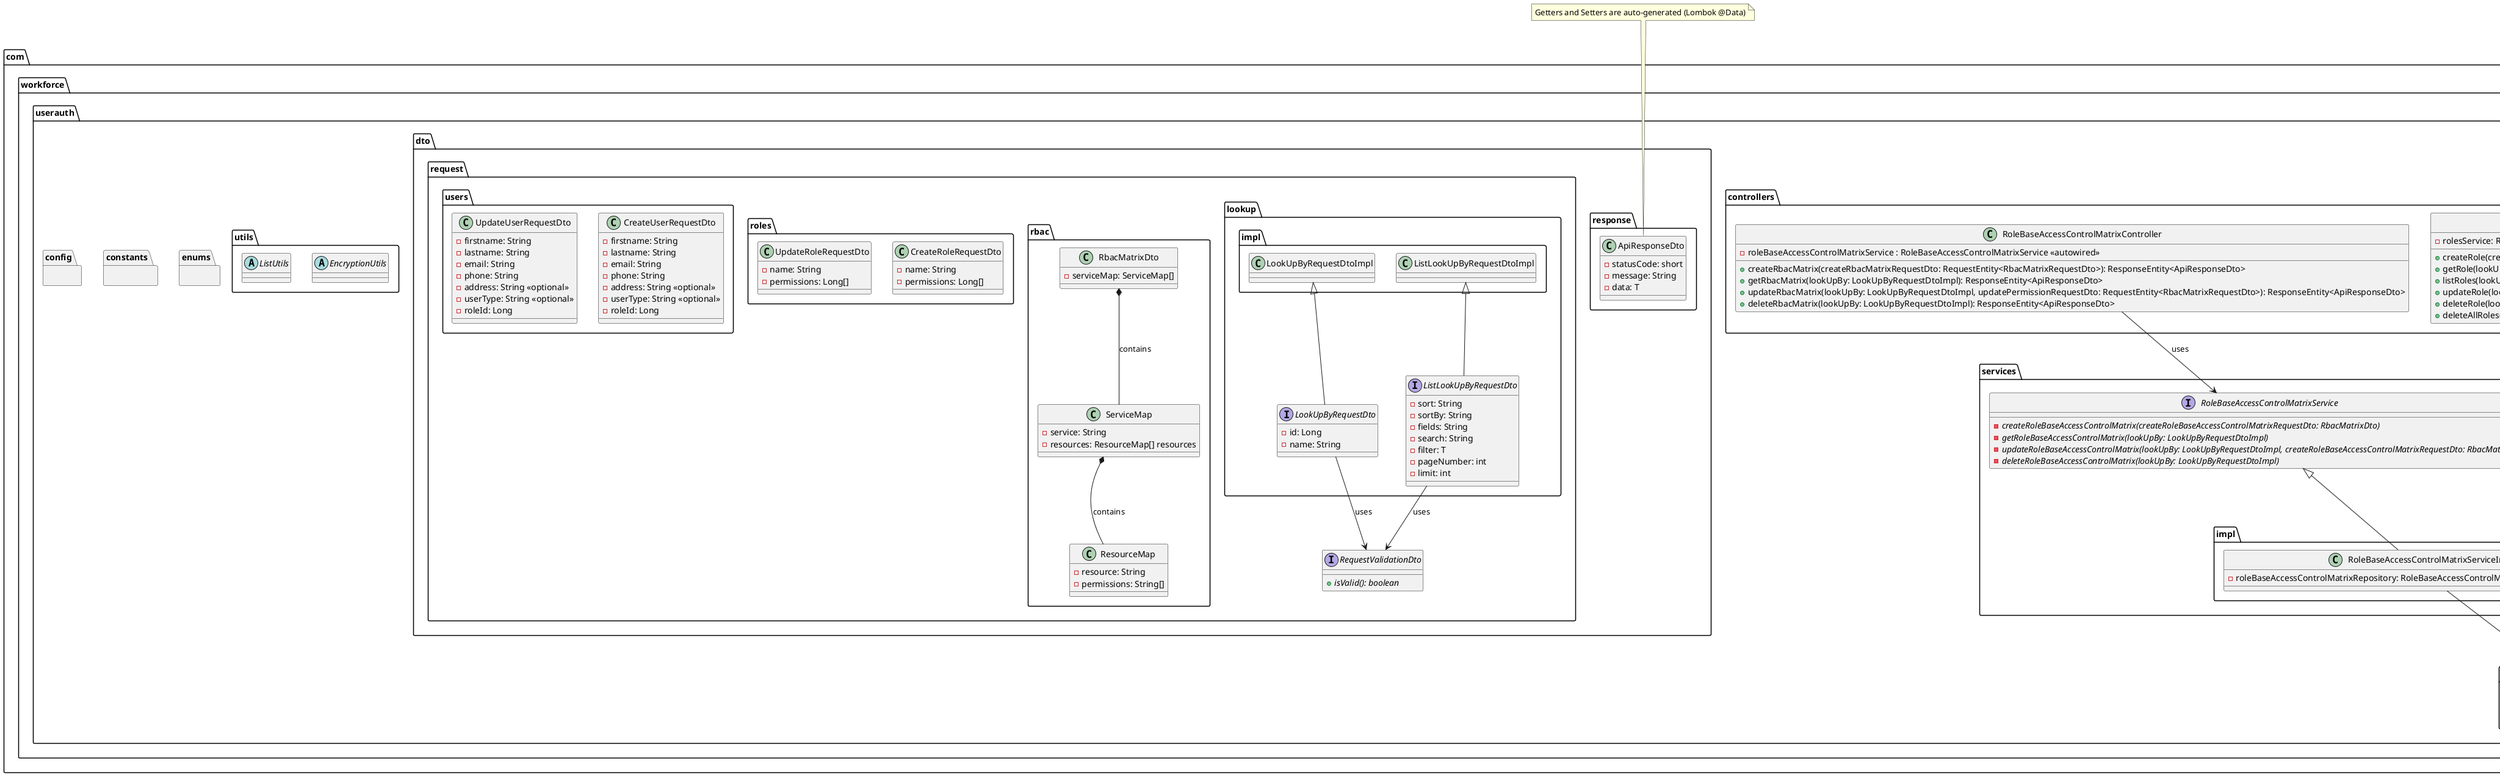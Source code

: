 @startuml

package com.workforce.userauth {
    package controllers {
        class RoleBaseAccessControlMatrixController
        class RolesController
        class UsersController
    }

    package services {
        interface RoleBaseAccessControlMatrixService
        interface RolesService
        interface UsersService

        package impl {
            class RoleBaseAccessControlMatrixServiceImpl
            class RolesServiceImpl
            class UsersServiceImpl
        }
    }

    package repositories {
        interface RoleBaseAccessControlMatrixRepository
        interface RolesRepository
        interface UsersRepository
    }

    package dto {
        package response {
            class ApiResponseDto
        }

        package request {
            interface RequestValidationDto

            package lookup {
                interface LookUpByRequestDto
                interface ListLookUpByRequestDto

                package impl {
                    class LookUpByRequestDtoImpl
                    class ListLookUpByRequestDtoImpl
                }
            }

            package rbac {
                class RbacMatrixDto
                class ServiceMap
                class ResourceMap
            }

            package roles {
                class CreateRoleRequestDto
                class UpdateRoleRequestDto
            }
            package users {
                class CreateUserRequestDto
                class UpdateUserRequestDto
            }
        }
    }

    package utils {
        abstract class EncryptionUtils
        abstract class ListUtils
    }

    package enums {}
    package constants {}
    package config {}
}


'Dto-details
class com.workforce.userauth.dto.response.ApiResponseDto {
    - statusCode: short
    - message: String
    - data: T
}

interface com.workforce.userauth.dto.request.RequestValidationDto {
    {abstract} + isValid(): boolean
}

interface com.workforce.userauth.dto.request.lookup.LookUpByRequestDto {
    - id: Long
    - name: String
}

class com.workforce.userauth.dto.request.rbac.RbacMatrixDto {
    - serviceMap: ServiceMap[]
}

class com.workforce.userauth.dto.request.rbac.ServiceMap {
    - service: String
    - resources: ResourceMap[] resources
}

class com.workforce.userauth.dto.request.rbac.ResourceMap {
    - resource: String
    - permissions: String[]
}

class com.workforce.userauth.dto.request.roles.CreateRoleRequestDto {
    - name: String
    - permissions: Long[]
}
class com.workforce.userauth.dto.request.roles.UpdateRoleRequestDto {
    - name: String
    - permissions: Long[]
}

class com.workforce.userauth.dto.request.users.CreateUserRequestDto {
    - firstname: String
    - lastname: String
    - email: String
    - phone: String
    - address: String <<optional>>
    - userType: String <<optional>>
    - roleId: Long
}
class com.workforce.userauth.dto.request.users.UpdateUserRequestDto {
    - firstname: String
    - lastname: String
    - email: String
    - phone: String
    - address: String <<optional>>
    - userType: String <<optional>>
    - roleId: Long
}

interface com.workforce.userauth.dto.request.lookup.ListLookUpByRequestDto {
    - sort: String
    - sortBy: String
    - fields: String
    - search: String
    - filter: T
    - pageNumber: int
    - limit: int
}

'Controllers-details
class com.workforce.userauth.controllers.RoleBaseAccessControlMatrixController {
    - roleBaseAccessControlMatrixService : RoleBaseAccessControlMatrixService <<autowired>>
    + createRbacMatrix(createRbacMatrixRequestDto: RequestEntity<RbacMatrixRequestDto>): ResponseEntity<ApiResponseDto>
    + getRbacMatrix(lookUpBy: LookUpByRequestDtoImpl): ResponseEntity<ApiResponseDto>
    + updateRbacMatrix(lookUpBy: LookUpByRequestDtoImpl, updatePermissionRequestDto: RequestEntity<RbacMatrixRequestDto>): ResponseEntity<ApiResponseDto>
    + deleteRbacMatrix(lookUpBy: LookUpByRequestDtoImpl): ResponseEntity<ApiResponseDto>
}

class com.workforce.userauth.controllers.RolesController {
    - rolesService: RolesService <<autowired>>
    + createRole(createRoleRequestDto: RequestEntity<CreateRoleRequestDto>): ResponseEntity<ApiResponseDto>
    + getRole(lookUpBy: LookUpByRequestDtoImpl): ResponseEntity<ApiResponseDto>
    + listRoles(lookUpBy: ListLookUpByRequestDtoImpl): ResponseEntity<ApiResponseDto>
    + updateRole(lookUpBy: LookUpByRequestDtoImpl, updateRoleRequestDto: RequestEntity<UpdateRoleRequestDto>): ResponseEntity<ApiResponseDto>
    + deleteRole(lookUpBy: LookUpByRequestDtoImpl): ResponseEntity<ApiResponseDto>
    + deleteAllRoles(): ResponseEntity<ApiResponseDto>
}

class com.workforce.userauth.controllers.UsersController {
    - usersService: UsersService <<autowired>>
    + createUser(createUserRequestDto: RequestEntity<CreateUserRequestDto>): ResponseEntity<ApiResponseDto>
    + getUser(lookUpBy: LookUpByRequestDtoImpl): ResponseEntity<ApiResponseDto>
    + listUsers(lookUpBy: ListLookUpByRequestDtoImpl): ResponseEntity<ApiResponseDto>
    + updateUser(lookUpBy: LookUpByRequestDtoImpl, updateUserRequestDto: RequestEntity<UpdateUserRequestDto>): ResponseEntity<ApiResponseDto>
    + deleteUser(lookUpBy: LookUpByRequestDtoImpl): ResponseEntity<ApiResponseDto>
    + deleteAllUsers(): ResponseEntity<ApiResponseDto>
}

'Services detail
''RBACService
interface com.workforce.userauth.services.RoleBaseAccessControlMatrixService {
    - {abstract} createRoleBaseAccessControlMatrix(createRoleBaseAccessControlMatrixRequestDto: RbacMatrixDto)
    - {abstract} getRoleBaseAccessControlMatrix(lookUpBy: LookUpByRequestDtoImpl)
    - {abstract} updateRoleBaseAccessControlMatrix(lookUpBy: LookUpByRequestDtoImpl, createRoleBaseAccessControlMatrixRequestDto: RbacMatrixDto)
    - {abstract} deleteRoleBaseAccessControlMatrix(lookUpBy: LookUpByRequestDtoImpl)
}
class com.workforce.userauth.services.impl.RoleBaseAccessControlMatrixServiceImpl {
    - roleBaseAccessControlMatrixRepository: RoleBaseAccessControlMatrixRepository <<Autowired>>
}

''RolesService
interface com.workforce.userauth.services.RolesService {
    - {abstract} createRole(createRoleRequestDto: CreateRoleRequestDto)
    - {abstract} getRole(lookUpBy: LookUpByRequestDtoImpl)
    - {abstract} listRoles(lookUpBy: ListLookUpByRequestDtoImpl)
    - {abstract} updateRole(lookUpBy: LookUpByRequestDtoImpl, createRoleRequestDto: CreateRoleRequestDto)
    - {abstract} deleteRole(lookUpBy: LookUpByRequestDtoImpl)
}
class com.workforce.userauth.services.impl.RolesServiceImpl {
    - rolesRepository: RolesRepository <<Autowired>>
}

''UsersService
interface com.workforce.userauth.services.UsersService {
    - {abstract} createUser(createUserRequestDto: CreateUserRequestDto)
    - {abstract} getUser(lookUpBy: LookUpByRequestDtoImpl)
    - {abstract} listUsers(lookUpBy: ListLookUpByRequestDtoImpl)
    - {abstract} updateUser(lookUpBy: LookUpByRequestDtoImpl, createUserRequestDto: CreateUserRequestDto)
    - {abstract} deleteUser(lookUpBy: LookUpByRequestDtoImpl)
}
class com.workforce.userauth.services.impl.UsersServiceImpl {
    - usersRepository: UsersRepository <<Autowired>>
}

'Relations ::

'Service-Impl
RoleBaseAccessControlMatrixService <|-- RoleBaseAccessControlMatrixServiceImpl
RolesService <|-- RolesServiceImpl
UsersService <|-- UsersServiceImpl

'Dto
LookUpByRequestDto --> RequestValidationDto : uses
ListLookUpByRequestDto --> RequestValidationDto : uses

LookUpByRequestDtoImpl <|-- LookUpByRequestDto
ListLookUpByRequestDtoImpl <|-- ListLookUpByRequestDto

RbacMatrixDto *-- ServiceMap : contains
ServiceMap *-- ResourceMap : contains

'Controller-Service
RoleBaseAccessControlMatrixController --> RoleBaseAccessControlMatrixService : uses
RolesController --> RolesService : uses
UsersController --> UsersService : uses

'ServiceImp-Repository
RoleBaseAccessControlMatrixServiceImpl --> RoleBaseAccessControlMatrixRepository : uses
RolesServiceImpl --> RolesRepository : uses
UsersServiceImpl --> UsersRepository : uses

'Notes
note top of ApiResponseDto
Getters and Setters are auto-generated (Lombok @Data)
end note

@enduml

